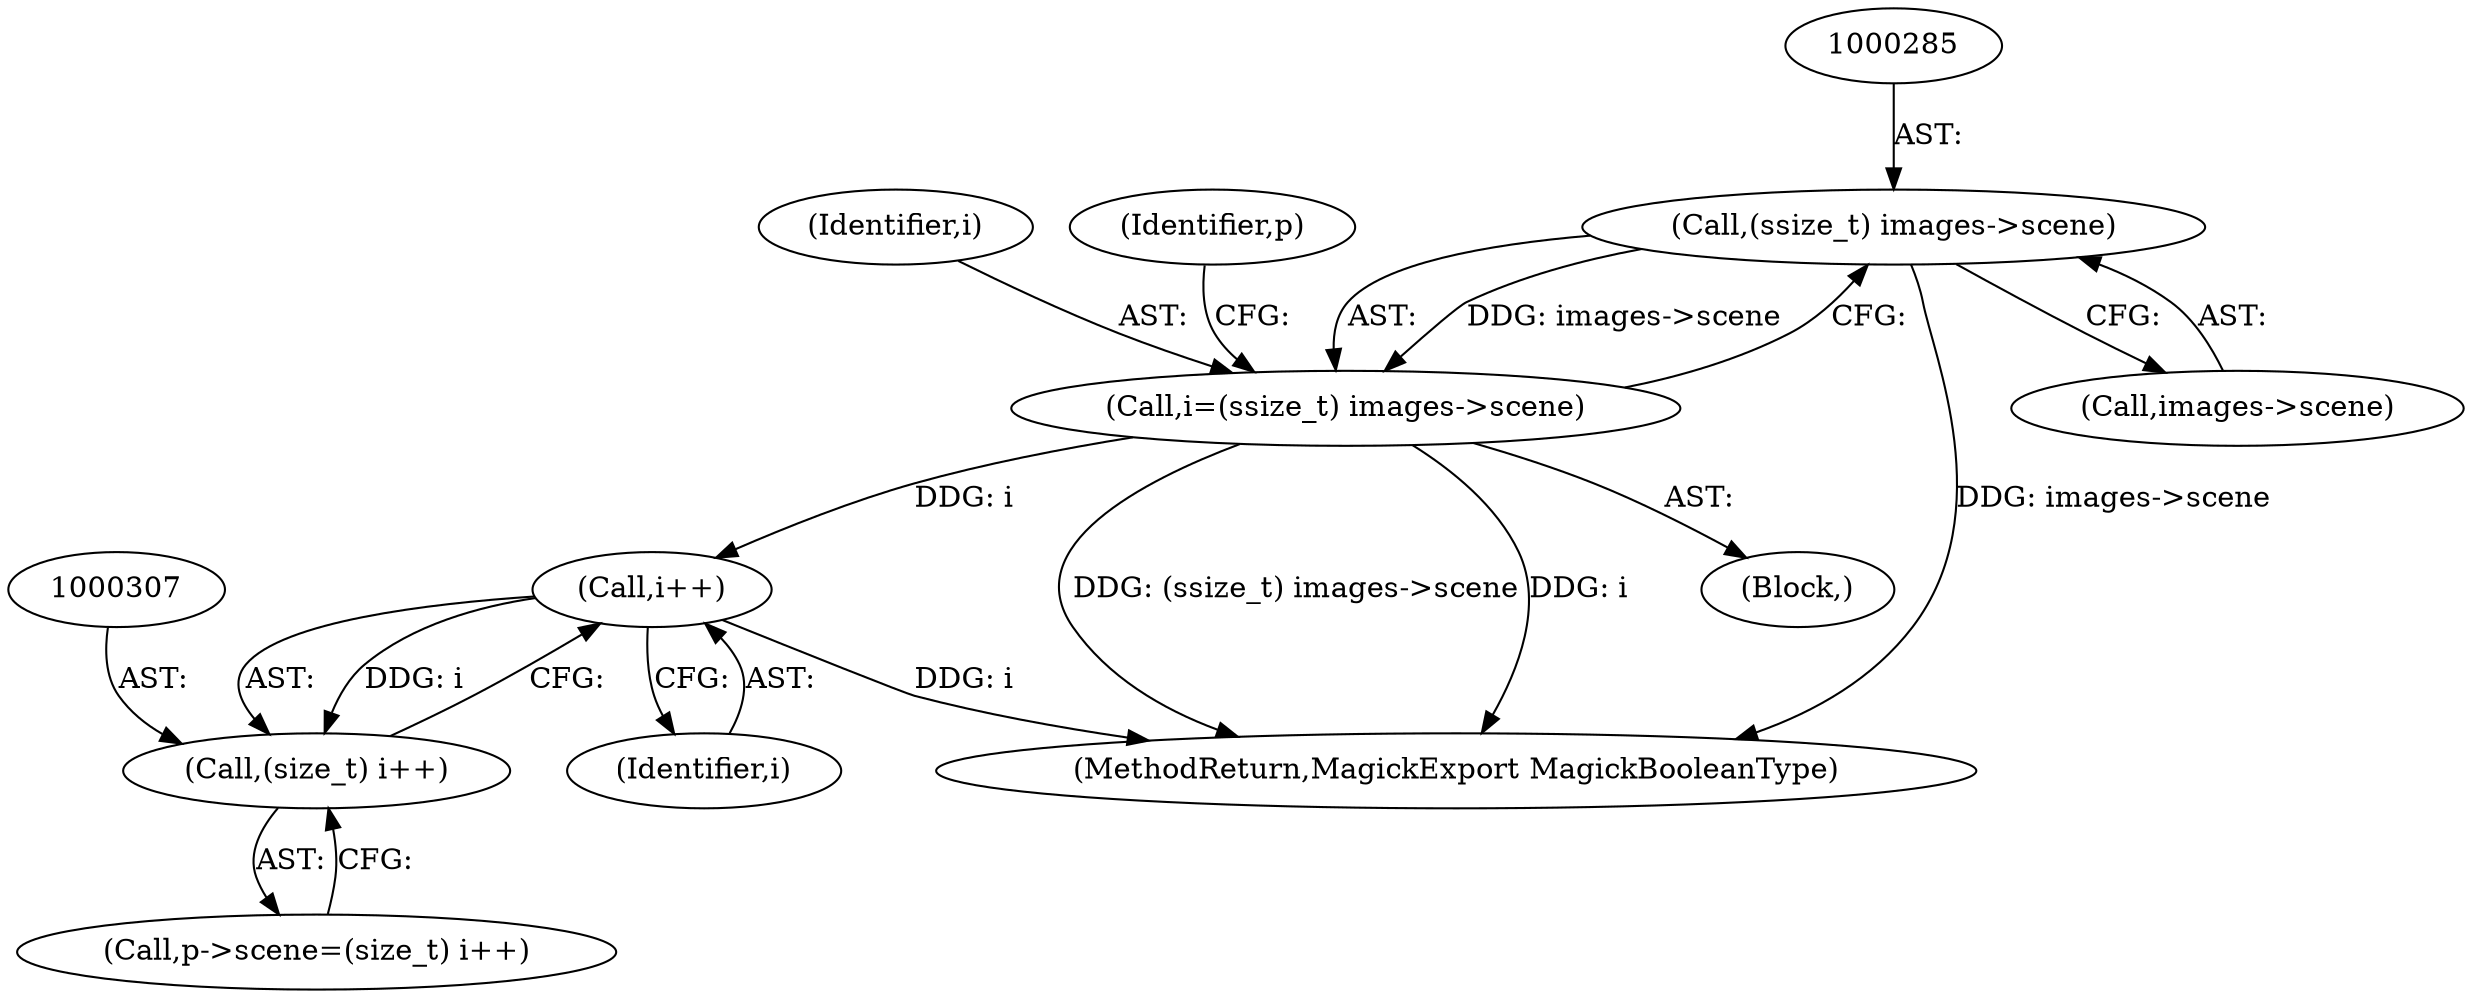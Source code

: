 digraph "0_ImageMagick_5b4bebaa91849c592a8448bc353ab25a54ff8c44@pointer" {
"1000284" [label="(Call,(ssize_t) images->scene)"];
"1000282" [label="(Call,i=(ssize_t) images->scene)"];
"1000308" [label="(Call,i++)"];
"1000306" [label="(Call,(size_t) i++)"];
"1000408" [label="(MethodReturn,MagickExport MagickBooleanType)"];
"1000286" [label="(Call,images->scene)"];
"1000306" [label="(Call,(size_t) i++)"];
"1000283" [label="(Identifier,i)"];
"1000282" [label="(Call,i=(ssize_t) images->scene)"];
"1000284" [label="(Call,(ssize_t) images->scene)"];
"1000308" [label="(Call,i++)"];
"1000309" [label="(Identifier,i)"];
"1000302" [label="(Call,p->scene=(size_t) i++)"];
"1000291" [label="(Identifier,p)"];
"1000280" [label="(Block,)"];
"1000284" -> "1000282"  [label="AST: "];
"1000284" -> "1000286"  [label="CFG: "];
"1000285" -> "1000284"  [label="AST: "];
"1000286" -> "1000284"  [label="AST: "];
"1000282" -> "1000284"  [label="CFG: "];
"1000284" -> "1000408"  [label="DDG: images->scene"];
"1000284" -> "1000282"  [label="DDG: images->scene"];
"1000282" -> "1000280"  [label="AST: "];
"1000283" -> "1000282"  [label="AST: "];
"1000291" -> "1000282"  [label="CFG: "];
"1000282" -> "1000408"  [label="DDG: (ssize_t) images->scene"];
"1000282" -> "1000408"  [label="DDG: i"];
"1000282" -> "1000308"  [label="DDG: i"];
"1000308" -> "1000306"  [label="AST: "];
"1000308" -> "1000309"  [label="CFG: "];
"1000309" -> "1000308"  [label="AST: "];
"1000306" -> "1000308"  [label="CFG: "];
"1000308" -> "1000408"  [label="DDG: i"];
"1000308" -> "1000306"  [label="DDG: i"];
"1000306" -> "1000302"  [label="AST: "];
"1000307" -> "1000306"  [label="AST: "];
"1000302" -> "1000306"  [label="CFG: "];
}
